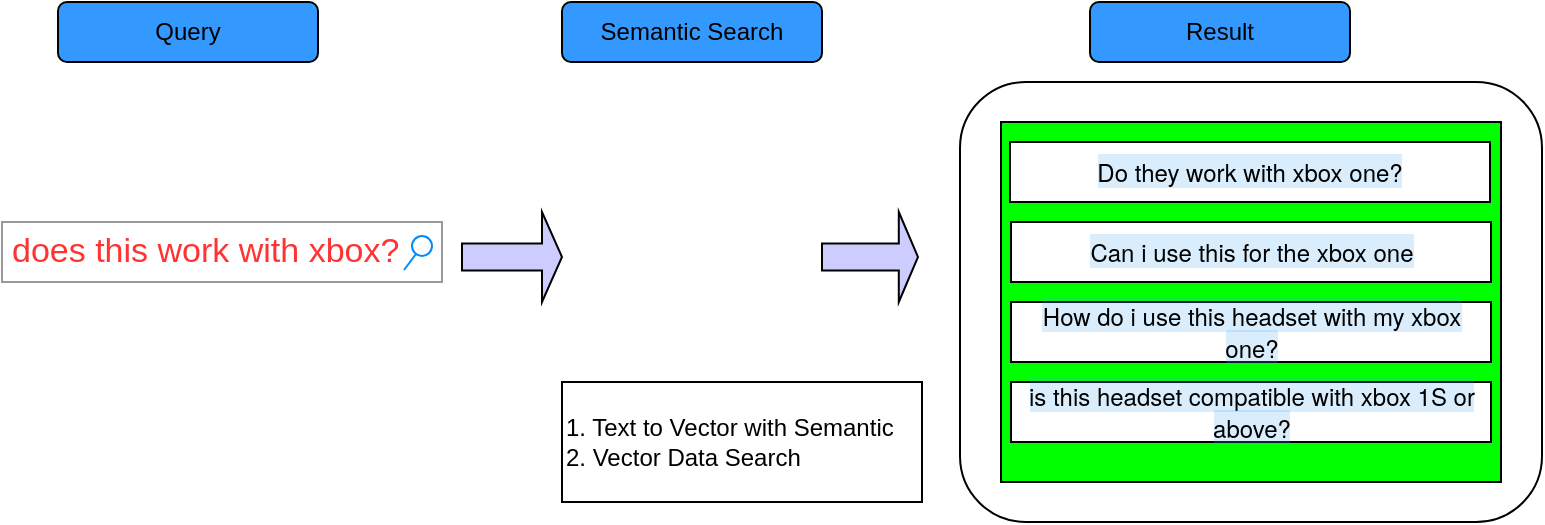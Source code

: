 <mxfile version="20.4.1" type="github">
  <diagram id="7owxcrfFW0S7-pzrNQvk" name="第 1 页">
    <mxGraphModel dx="1042" dy="507" grid="1" gridSize="10" guides="1" tooltips="1" connect="1" arrows="1" fold="1" page="1" pageScale="1" pageWidth="827" pageHeight="1169" math="0" shadow="0">
      <root>
        <mxCell id="0" />
        <mxCell id="1" parent="0" />
        <mxCell id="sSKUDfJgeGCfyQRtqZQT-1" value="&lt;font color=&quot;#ff3333&quot;&gt;does this work with xbox?&lt;/font&gt;" style="strokeWidth=1;shadow=0;dashed=0;align=center;html=1;shape=mxgraph.mockup.forms.searchBox;strokeColor=#999999;mainText=;strokeColor2=#008cff;fontColor=#666666;fontSize=17;align=left;spacingLeft=3;" parent="1" vertex="1">
          <mxGeometry x="10" y="160" width="220" height="30" as="geometry" />
        </mxCell>
        <mxCell id="_r8GeZ9NIP6kNEGULhSm-1" value="" style="rounded=1;whiteSpace=wrap;html=1;" parent="1" vertex="1">
          <mxGeometry x="489" y="90" width="291" height="220" as="geometry" />
        </mxCell>
        <mxCell id="_r8GeZ9NIP6kNEGULhSm-2" value="Result" style="rounded=1;whiteSpace=wrap;html=1;fillColor=#3399FF;" parent="1" vertex="1">
          <mxGeometry x="554" y="50" width="130" height="30" as="geometry" />
        </mxCell>
        <mxCell id="_r8GeZ9NIP6kNEGULhSm-7" value="" style="shape=singleArrow;whiteSpace=wrap;html=1;fillColor=#CCCCFF;" parent="1" vertex="1">
          <mxGeometry x="240" y="155" width="50" height="45" as="geometry" />
        </mxCell>
        <mxCell id="_r8GeZ9NIP6kNEGULhSm-10" value="Query" style="rounded=1;whiteSpace=wrap;html=1;fillColor=#3399FF;" parent="1" vertex="1">
          <mxGeometry x="38" y="50" width="130" height="30" as="geometry" />
        </mxCell>
        <mxCell id="_r8GeZ9NIP6kNEGULhSm-11" value="Semantic Search" style="rounded=1;whiteSpace=wrap;html=1;fillColor=#3399FF;" parent="1" vertex="1">
          <mxGeometry x="290" y="50" width="130" height="30" as="geometry" />
        </mxCell>
        <mxCell id="_r8GeZ9NIP6kNEGULhSm-12" value="" style="shape=singleArrow;whiteSpace=wrap;html=1;fillColor=#CCCCFF;" parent="1" vertex="1">
          <mxGeometry x="420" y="155" width="48" height="45" as="geometry" />
        </mxCell>
        <mxCell id="JWPAntVHkyYhWTFEf0Qz-1" value="" style="shape=image;verticalLabelPosition=bottom;labelBackgroundColor=default;verticalAlign=top;aspect=fixed;imageAspect=0;image=https://cdn-icons-png.flaticon.com/512/857/857523.png;" parent="1" vertex="1">
          <mxGeometry x="310" y="130" width="90" height="90" as="geometry" />
        </mxCell>
        <mxCell id="O1LVvi5rSVRDtbnGYtS4-1" value="&lt;font color=&quot;#000000&quot;&gt;1. Text to Vector with Semantic&amp;nbsp;&lt;br&gt;2. Vector Data Search&lt;/font&gt;" style="rounded=0;whiteSpace=wrap;html=1;fontColor=#FF0000;align=left;" parent="1" vertex="1">
          <mxGeometry x="290" y="240" width="180" height="60" as="geometry" />
        </mxCell>
        <mxCell id="prKGgiOdG5UUHgARFlhj-1" value="" style="rounded=0;whiteSpace=wrap;html=1;fillColor=#00FF00;" vertex="1" parent="1">
          <mxGeometry x="509.5" y="110" width="250" height="180" as="geometry" />
        </mxCell>
        <mxCell id="_r8GeZ9NIP6kNEGULhSm-3" value="&lt;span style=&quot;font-family: &amp;quot;Helvetica Neue&amp;quot;, Helvetica, Arial, sans-serif; text-align: right; background-color: rgba(66, 165, 245, 0.2);&quot;&gt;Do they work with xbox one?&lt;/span&gt;" style="rounded=0;whiteSpace=wrap;html=1;" parent="1" vertex="1">
          <mxGeometry x="514" y="120" width="240" height="30" as="geometry" />
        </mxCell>
        <mxCell id="_r8GeZ9NIP6kNEGULhSm-4" value="&lt;span style=&quot;font-family: &amp;quot;Helvetica Neue&amp;quot;, Helvetica, Arial, sans-serif; text-align: right; background-color: rgba(66, 165, 245, 0.2);&quot;&gt;Can i use this for the xbox one&lt;/span&gt;" style="rounded=0;whiteSpace=wrap;html=1;" parent="1" vertex="1">
          <mxGeometry x="514.5" y="160" width="240" height="30" as="geometry" />
        </mxCell>
        <mxCell id="_r8GeZ9NIP6kNEGULhSm-5" value="&lt;span style=&quot;font-family: &amp;quot;Helvetica Neue&amp;quot;, Helvetica, Arial, sans-serif; text-align: right; background-color: rgba(66, 165, 245, 0.2);&quot;&gt;How do i use this headset with my xbox one?&lt;/span&gt;" style="rounded=0;whiteSpace=wrap;html=1;" parent="1" vertex="1">
          <mxGeometry x="514.5" y="200" width="240" height="30" as="geometry" />
        </mxCell>
        <mxCell id="_r8GeZ9NIP6kNEGULhSm-6" value="&lt;span style=&quot;font-family: &amp;quot;Helvetica Neue&amp;quot;, Helvetica, Arial, sans-serif; text-align: right; background-color: rgba(66, 165, 245, 0.2);&quot;&gt;is this headset compatible with xbox 1S or above?&lt;/span&gt;" style="rounded=0;whiteSpace=wrap;html=1;" parent="1" vertex="1">
          <mxGeometry x="514.5" y="240" width="240" height="30" as="geometry" />
        </mxCell>
      </root>
    </mxGraphModel>
  </diagram>
</mxfile>
